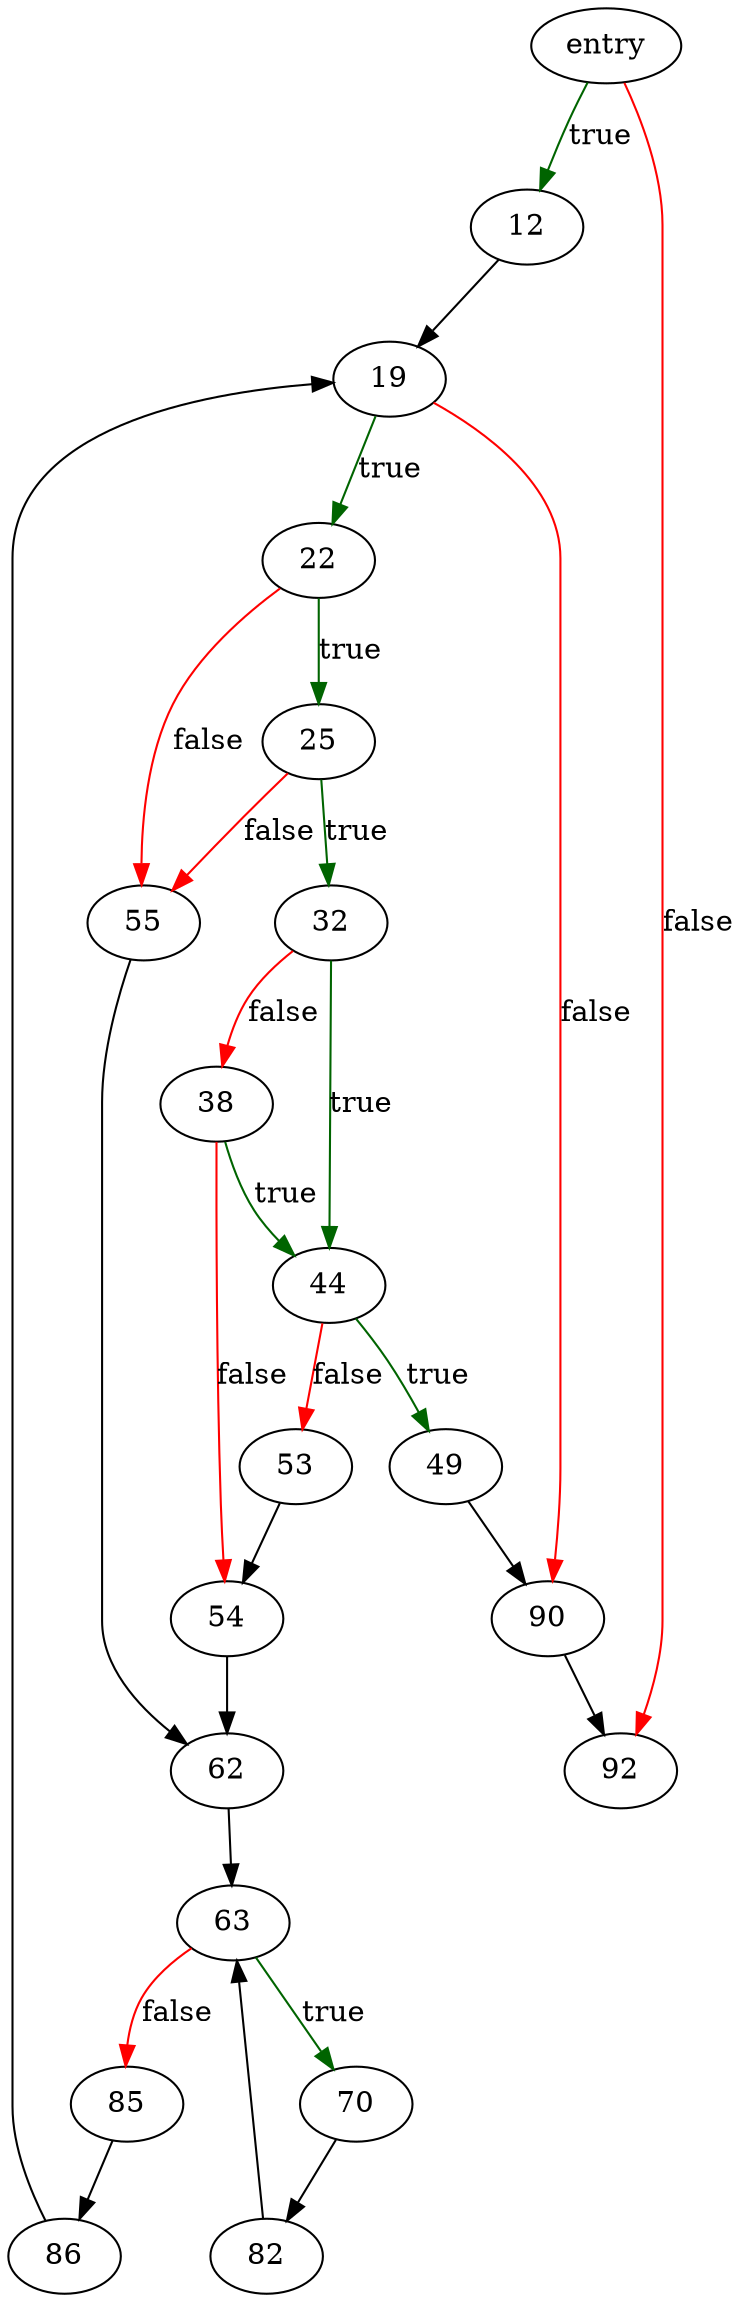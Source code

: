 digraph "sqlite3BtreeTripAllCursors" {
	// Node definitions.
	3 [label=entry];
	12;
	19;
	22;
	25;
	32;
	38;
	44;
	49;
	53;
	54;
	55;
	62;
	63;
	70;
	82;
	85;
	86;
	90;
	92;

	// Edge definitions.
	3 -> 12 [
		color=darkgreen
		label=true
	];
	3 -> 92 [
		color=red
		label=false
	];
	12 -> 19;
	19 -> 22 [
		color=darkgreen
		label=true
	];
	19 -> 90 [
		color=red
		label=false
	];
	22 -> 25 [
		color=darkgreen
		label=true
	];
	22 -> 55 [
		color=red
		label=false
	];
	25 -> 32 [
		color=darkgreen
		label=true
	];
	25 -> 55 [
		color=red
		label=false
	];
	32 -> 38 [
		color=red
		label=false
	];
	32 -> 44 [
		color=darkgreen
		label=true
	];
	38 -> 44 [
		color=darkgreen
		label=true
	];
	38 -> 54 [
		color=red
		label=false
	];
	44 -> 49 [
		color=darkgreen
		label=true
	];
	44 -> 53 [
		color=red
		label=false
	];
	49 -> 90;
	53 -> 54;
	54 -> 62;
	55 -> 62;
	62 -> 63;
	63 -> 70 [
		color=darkgreen
		label=true
	];
	63 -> 85 [
		color=red
		label=false
	];
	70 -> 82;
	82 -> 63;
	85 -> 86;
	86 -> 19;
	90 -> 92;
}